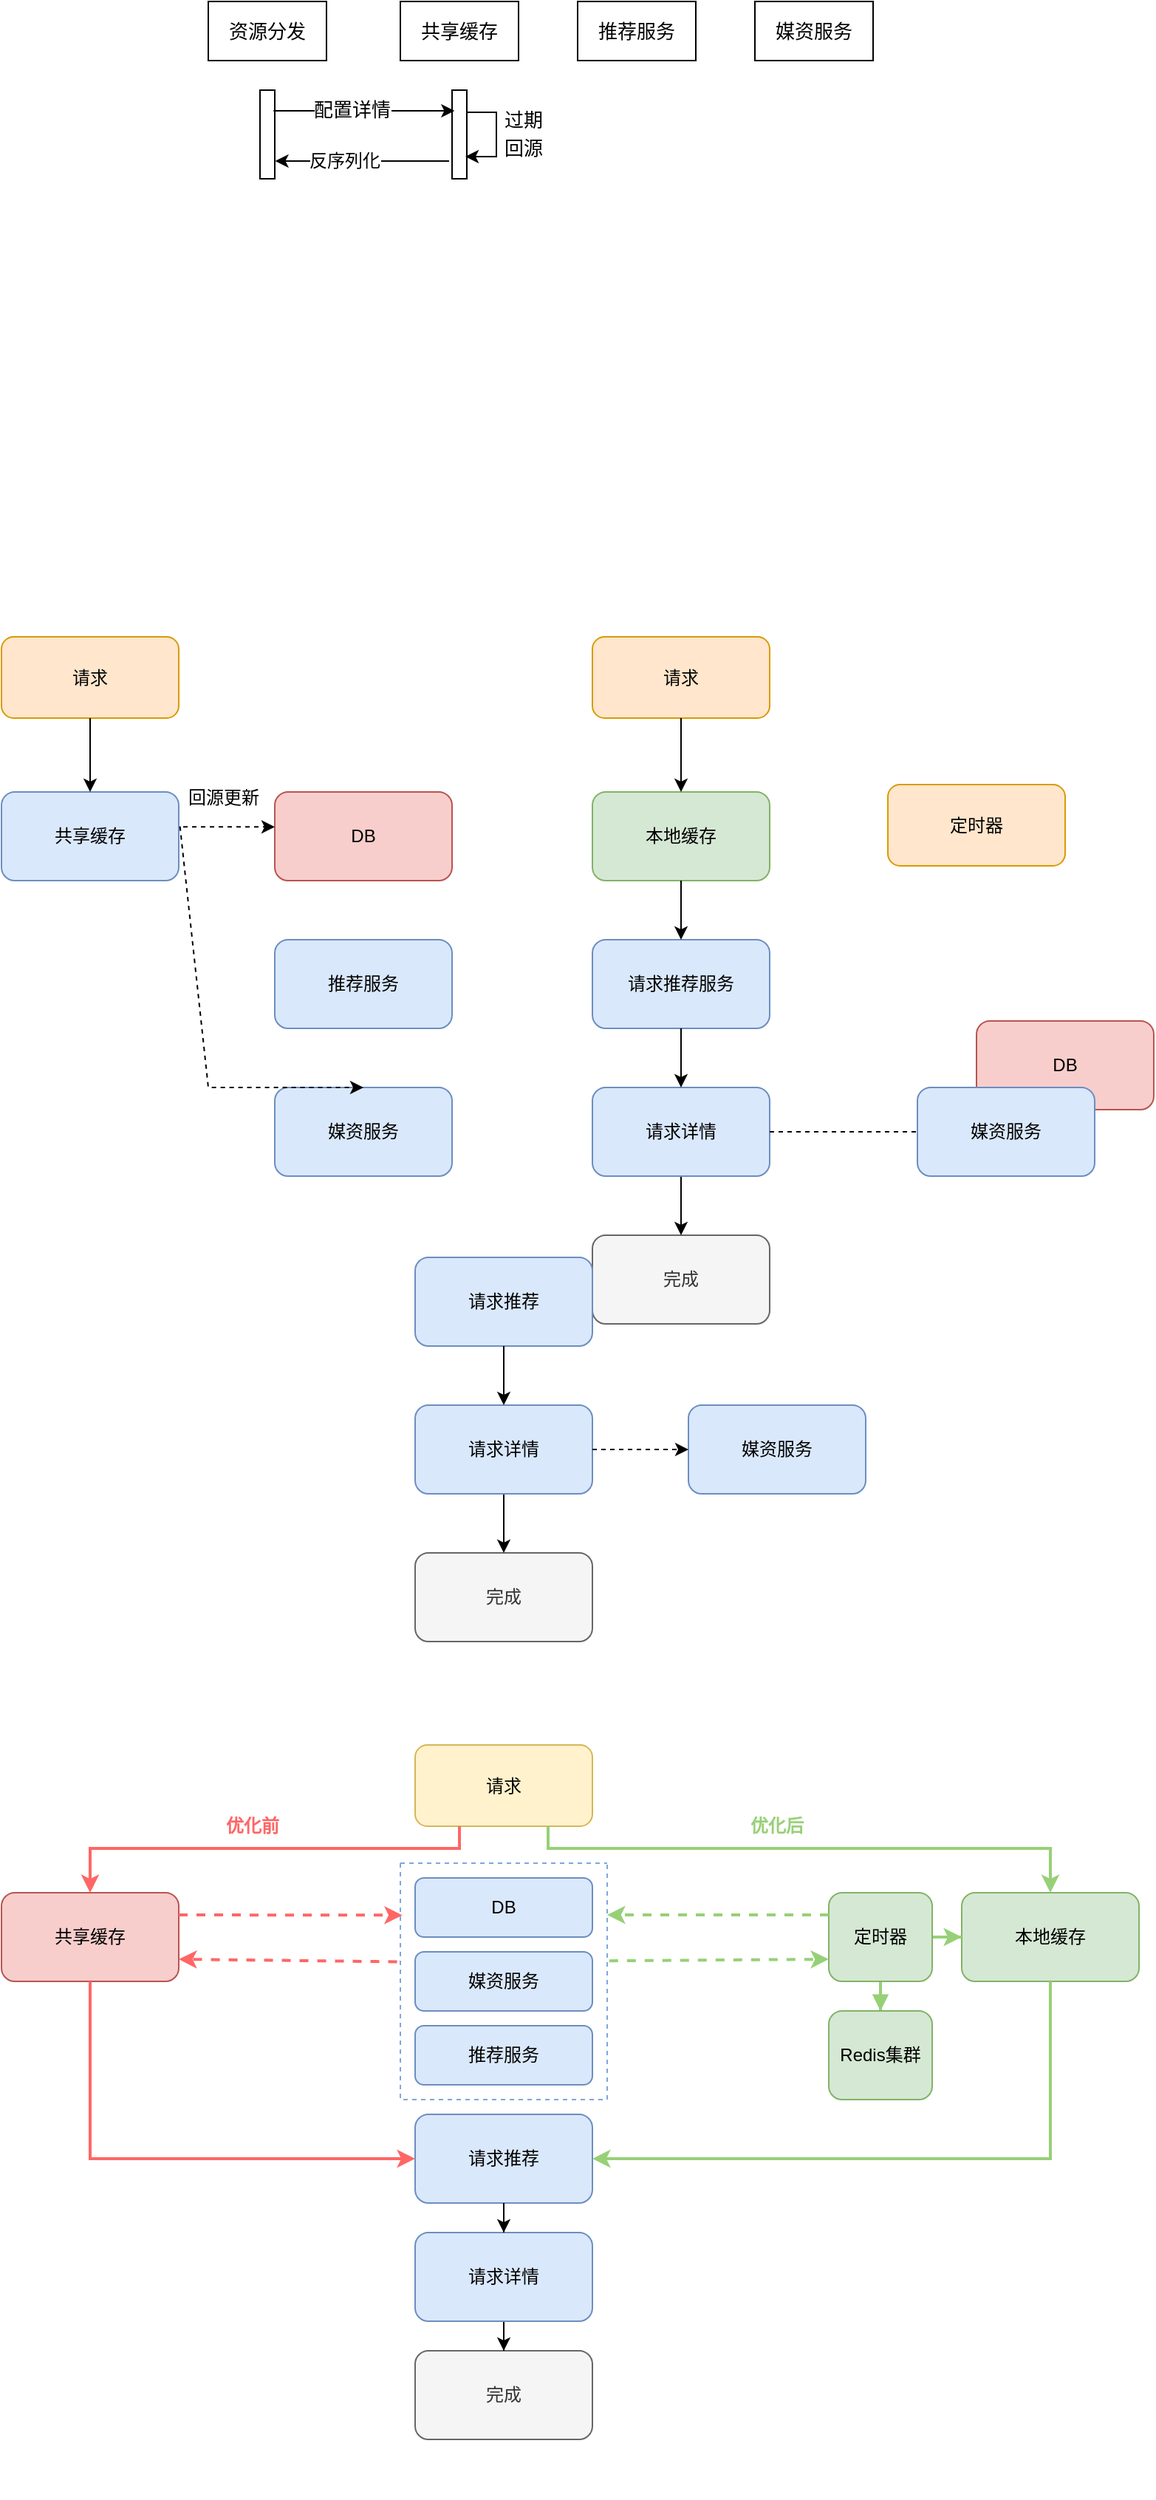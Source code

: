 <mxfile version="20.6.2" type="github">
  <diagram id="reFP6C4L555bnypwzXP4" name="第 1 页">
    <mxGraphModel dx="862" dy="476" grid="1" gridSize="10" guides="1" tooltips="1" connect="1" arrows="1" fold="1" page="1" pageScale="1" pageWidth="827" pageHeight="1169" math="0" shadow="0">
      <root>
        <mxCell id="0" />
        <mxCell id="1" parent="0" />
        <mxCell id="zYq9X8G2UtDYo9-ewB3V-116" value="请求" style="rounded=1;whiteSpace=wrap;html=1;fontSize=12;fillColor=#ffe6cc;strokeColor=#d79b00;" vertex="1" parent="1">
          <mxGeometry x="440" y="560" width="120" height="55" as="geometry" />
        </mxCell>
        <mxCell id="zYq9X8G2UtDYo9-ewB3V-117" value="本地缓存" style="rounded=1;whiteSpace=wrap;html=1;fontSize=12;fillColor=#d5e8d4;strokeColor=#82b366;" vertex="1" parent="1">
          <mxGeometry x="440" y="665" width="120" height="60" as="geometry" />
        </mxCell>
        <mxCell id="zYq9X8G2UtDYo9-ewB3V-118" value="" style="edgeStyle=orthogonalEdgeStyle;rounded=0;orthogonalLoop=1;jettySize=auto;html=1;fontSize=12;" edge="1" parent="1" source="zYq9X8G2UtDYo9-ewB3V-116" target="zYq9X8G2UtDYo9-ewB3V-117">
          <mxGeometry relative="1" as="geometry" />
        </mxCell>
        <mxCell id="zYq9X8G2UtDYo9-ewB3V-119" value="请求推荐服务" style="rounded=1;whiteSpace=wrap;html=1;fontSize=12;fillColor=#dae8fc;strokeColor=#6c8ebf;" vertex="1" parent="1">
          <mxGeometry x="440" y="765" width="120" height="60" as="geometry" />
        </mxCell>
        <mxCell id="zYq9X8G2UtDYo9-ewB3V-120" value="" style="edgeStyle=orthogonalEdgeStyle;rounded=0;orthogonalLoop=1;jettySize=auto;html=1;fontSize=12;" edge="1" parent="1" source="zYq9X8G2UtDYo9-ewB3V-117" target="zYq9X8G2UtDYo9-ewB3V-119">
          <mxGeometry relative="1" as="geometry" />
        </mxCell>
        <mxCell id="zYq9X8G2UtDYo9-ewB3V-123" value="完成" style="rounded=1;whiteSpace=wrap;html=1;fontSize=12;fillColor=#f5f5f5;fontColor=#333333;strokeColor=#666666;" vertex="1" parent="1">
          <mxGeometry x="440" y="965" width="120" height="60" as="geometry" />
        </mxCell>
        <mxCell id="zYq9X8G2UtDYo9-ewB3V-124" value="" style="edgeStyle=orthogonalEdgeStyle;rounded=0;orthogonalLoop=1;jettySize=auto;html=1;fontSize=12;" edge="1" parent="1" source="zYq9X8G2UtDYo9-ewB3V-125" target="zYq9X8G2UtDYo9-ewB3V-123">
          <mxGeometry relative="1" as="geometry" />
        </mxCell>
        <mxCell id="zYq9X8G2UtDYo9-ewB3V-125" value="请求详情" style="rounded=1;whiteSpace=wrap;html=1;fontSize=12;fillColor=#dae8fc;strokeColor=#6c8ebf;" vertex="1" parent="1">
          <mxGeometry x="440" y="865" width="120" height="60" as="geometry" />
        </mxCell>
        <mxCell id="zYq9X8G2UtDYo9-ewB3V-129" value="" style="edgeStyle=orthogonalEdgeStyle;rounded=0;orthogonalLoop=1;jettySize=auto;html=1;fontSize=12;" edge="1" parent="1" source="zYq9X8G2UtDYo9-ewB3V-119" target="zYq9X8G2UtDYo9-ewB3V-125">
          <mxGeometry relative="1" as="geometry" />
        </mxCell>
        <mxCell id="zYq9X8G2UtDYo9-ewB3V-130" value="" style="endArrow=classic;html=1;rounded=0;dashed=1;fontSize=12;exitX=1;exitY=0.5;exitDx=0;exitDy=0;entryX=0.5;entryY=1;entryDx=0;entryDy=0;" edge="1" parent="1" source="zYq9X8G2UtDYo9-ewB3V-125">
          <mxGeometry width="50" height="50" relative="1" as="geometry">
            <mxPoint x="550" y="765" as="sourcePoint" />
            <mxPoint x="720" y="925" as="targetPoint" />
            <Array as="points">
              <mxPoint x="685" y="895" />
            </Array>
          </mxGeometry>
        </mxCell>
        <mxCell id="zYq9X8G2UtDYo9-ewB3V-147" value="定时器" style="rounded=1;whiteSpace=wrap;html=1;fontSize=12;fillColor=#ffe6cc;strokeColor=#d79b00;" vertex="1" parent="1">
          <mxGeometry x="640" y="660" width="120" height="55" as="geometry" />
        </mxCell>
        <mxCell id="zYq9X8G2UtDYo9-ewB3V-85" value="请求" style="rounded=1;whiteSpace=wrap;html=1;fontSize=12;fillColor=#ffe6cc;strokeColor=#d79b00;" vertex="1" parent="1">
          <mxGeometry x="40" y="560" width="120" height="55" as="geometry" />
        </mxCell>
        <mxCell id="zYq9X8G2UtDYo9-ewB3V-86" value="共享缓存" style="rounded=1;whiteSpace=wrap;html=1;fontSize=12;fillColor=#dae8fc;strokeColor=#6c8ebf;" vertex="1" parent="1">
          <mxGeometry x="40" y="665" width="120" height="60" as="geometry" />
        </mxCell>
        <mxCell id="zYq9X8G2UtDYo9-ewB3V-92" value="" style="edgeStyle=orthogonalEdgeStyle;rounded=0;orthogonalLoop=1;jettySize=auto;html=1;fontSize=12;" edge="1" parent="1" source="zYq9X8G2UtDYo9-ewB3V-85" target="zYq9X8G2UtDYo9-ewB3V-86">
          <mxGeometry relative="1" as="geometry" />
        </mxCell>
        <mxCell id="zYq9X8G2UtDYo9-ewB3V-88" value="DB" style="rounded=1;whiteSpace=wrap;html=1;fontSize=12;fillColor=#f8cecc;strokeColor=#b85450;" vertex="1" parent="1">
          <mxGeometry x="225" y="665" width="120" height="60" as="geometry" />
        </mxCell>
        <mxCell id="zYq9X8G2UtDYo9-ewB3V-89" value="媒资服务" style="rounded=1;whiteSpace=wrap;html=1;fontSize=12;fillColor=#dae8fc;strokeColor=#6c8ebf;" vertex="1" parent="1">
          <mxGeometry x="225" y="865" width="120" height="60" as="geometry" />
        </mxCell>
        <mxCell id="zYq9X8G2UtDYo9-ewB3V-107" value="&lt;font style=&quot;font-size: 12px; font-weight: normal;&quot;&gt;回源更新&lt;/font&gt;" style="text;strokeColor=none;fillColor=none;html=1;fontSize=24;fontStyle=1;verticalAlign=middle;align=center;" vertex="1" parent="1">
          <mxGeometry x="140" y="645" width="100" height="40" as="geometry" />
        </mxCell>
        <mxCell id="zYq9X8G2UtDYo9-ewB3V-111" value="" style="endArrow=classic;html=1;rounded=0;fontSize=12;exitX=1.007;exitY=0.389;exitDx=0;exitDy=0;exitPerimeter=0;entryX=0.5;entryY=0;entryDx=0;entryDy=0;dashed=1;" edge="1" parent="1" source="zYq9X8G2UtDYo9-ewB3V-86" target="zYq9X8G2UtDYo9-ewB3V-89">
          <mxGeometry width="50" height="50" relative="1" as="geometry">
            <mxPoint x="170.72" y="747.16" as="sourcePoint" />
            <mxPoint x="240.04" y="747.16" as="targetPoint" />
            <Array as="points">
              <mxPoint x="180" y="865" />
            </Array>
          </mxGeometry>
        </mxCell>
        <mxCell id="zYq9X8G2UtDYo9-ewB3V-151" value="" style="endArrow=classic;html=1;rounded=0;dashed=1;fontSize=12;exitX=1.025;exitY=0.394;exitDx=0;exitDy=0;exitPerimeter=0;entryX=0;entryY=0.394;entryDx=0;entryDy=0;entryPerimeter=0;" edge="1" parent="1" source="zYq9X8G2UtDYo9-ewB3V-86" target="zYq9X8G2UtDYo9-ewB3V-88">
          <mxGeometry width="50" height="50" relative="1" as="geometry">
            <mxPoint x="175" y="735" as="sourcePoint" />
            <mxPoint x="225" y="685" as="targetPoint" />
          </mxGeometry>
        </mxCell>
        <mxCell id="zYq9X8G2UtDYo9-ewB3V-153" value="DB" style="rounded=1;whiteSpace=wrap;html=1;fontSize=12;fillColor=#f8cecc;strokeColor=#b85450;" vertex="1" parent="1">
          <mxGeometry x="700" y="820" width="120" height="60" as="geometry" />
        </mxCell>
        <mxCell id="zYq9X8G2UtDYo9-ewB3V-154" value="推荐服务" style="rounded=1;whiteSpace=wrap;html=1;fontSize=12;fillColor=#dae8fc;strokeColor=#6c8ebf;" vertex="1" parent="1">
          <mxGeometry x="225" y="765" width="120" height="60" as="geometry" />
        </mxCell>
        <mxCell id="zYq9X8G2UtDYo9-ewB3V-155" value="" style="group" vertex="1" connectable="0" parent="1">
          <mxGeometry x="320" y="980" width="120" height="260" as="geometry" />
        </mxCell>
        <mxCell id="zYq9X8G2UtDYo9-ewB3V-87" value="请求推荐" style="rounded=1;whiteSpace=wrap;html=1;fontSize=12;fillColor=#dae8fc;strokeColor=#6c8ebf;" vertex="1" parent="zYq9X8G2UtDYo9-ewB3V-155">
          <mxGeometry width="120" height="60" as="geometry" />
        </mxCell>
        <mxCell id="zYq9X8G2UtDYo9-ewB3V-91" value="完成" style="rounded=1;whiteSpace=wrap;html=1;fontSize=12;fillColor=#f5f5f5;fontColor=#333333;strokeColor=#666666;" vertex="1" parent="zYq9X8G2UtDYo9-ewB3V-155">
          <mxGeometry y="200" width="120" height="60" as="geometry" />
        </mxCell>
        <mxCell id="zYq9X8G2UtDYo9-ewB3V-98" value="" style="edgeStyle=orthogonalEdgeStyle;rounded=0;orthogonalLoop=1;jettySize=auto;html=1;fontSize=12;" edge="1" parent="zYq9X8G2UtDYo9-ewB3V-155" source="zYq9X8G2UtDYo9-ewB3V-96" target="zYq9X8G2UtDYo9-ewB3V-91">
          <mxGeometry relative="1" as="geometry" />
        </mxCell>
        <mxCell id="zYq9X8G2UtDYo9-ewB3V-96" value="请求详情" style="rounded=1;whiteSpace=wrap;html=1;fontSize=12;fillColor=#dae8fc;strokeColor=#6c8ebf;" vertex="1" parent="zYq9X8G2UtDYo9-ewB3V-155">
          <mxGeometry y="100" width="120" height="60" as="geometry" />
        </mxCell>
        <mxCell id="zYq9X8G2UtDYo9-ewB3V-97" value="" style="edgeStyle=orthogonalEdgeStyle;rounded=0;orthogonalLoop=1;jettySize=auto;html=1;fontSize=12;" edge="1" parent="zYq9X8G2UtDYo9-ewB3V-155" source="zYq9X8G2UtDYo9-ewB3V-87" target="zYq9X8G2UtDYo9-ewB3V-96">
          <mxGeometry relative="1" as="geometry" />
        </mxCell>
        <mxCell id="zYq9X8G2UtDYo9-ewB3V-158" value="媒资服务" style="rounded=1;whiteSpace=wrap;html=1;fontSize=12;fillColor=#dae8fc;strokeColor=#6c8ebf;" vertex="1" parent="1">
          <mxGeometry x="660" y="865" width="120" height="60" as="geometry" />
        </mxCell>
        <mxCell id="zYq9X8G2UtDYo9-ewB3V-159" value="媒资服务" style="rounded=1;whiteSpace=wrap;html=1;fontSize=12;fillColor=#dae8fc;strokeColor=#6c8ebf;" vertex="1" parent="1">
          <mxGeometry x="505" y="1080" width="120" height="60" as="geometry" />
        </mxCell>
        <mxCell id="zYq9X8G2UtDYo9-ewB3V-160" value="" style="edgeStyle=orthogonalEdgeStyle;rounded=0;orthogonalLoop=1;jettySize=auto;html=1;dashed=1;fontSize=12;" edge="1" parent="1" source="zYq9X8G2UtDYo9-ewB3V-96" target="zYq9X8G2UtDYo9-ewB3V-159">
          <mxGeometry relative="1" as="geometry" />
        </mxCell>
        <mxCell id="zYq9X8G2UtDYo9-ewB3V-161" value="" style="group" vertex="1" connectable="0" parent="1">
          <mxGeometry x="180" y="130" width="450" height="120" as="geometry" />
        </mxCell>
        <mxCell id="zYq9X8G2UtDYo9-ewB3V-59" value="资源分发" style="rounded=0;whiteSpace=wrap;html=1;fontSize=13;" vertex="1" parent="zYq9X8G2UtDYo9-ewB3V-161">
          <mxGeometry width="80" height="40" as="geometry" />
        </mxCell>
        <mxCell id="zYq9X8G2UtDYo9-ewB3V-61" value="共享缓存" style="rounded=0;whiteSpace=wrap;html=1;fontSize=13;" vertex="1" parent="zYq9X8G2UtDYo9-ewB3V-161">
          <mxGeometry x="130" width="80" height="40" as="geometry" />
        </mxCell>
        <mxCell id="zYq9X8G2UtDYo9-ewB3V-62" value="推荐服务" style="rounded=0;whiteSpace=wrap;html=1;fontSize=13;" vertex="1" parent="zYq9X8G2UtDYo9-ewB3V-161">
          <mxGeometry x="250" width="80" height="40" as="geometry" />
        </mxCell>
        <mxCell id="zYq9X8G2UtDYo9-ewB3V-63" value="" style="rounded=0;whiteSpace=wrap;html=1;fontSize=13;" vertex="1" parent="zYq9X8G2UtDYo9-ewB3V-161">
          <mxGeometry x="35" y="60" width="10" height="60" as="geometry" />
        </mxCell>
        <mxCell id="zYq9X8G2UtDYo9-ewB3V-67" value="媒资服务" style="rounded=0;whiteSpace=wrap;html=1;fontSize=13;" vertex="1" parent="zYq9X8G2UtDYo9-ewB3V-161">
          <mxGeometry x="370" width="80" height="40" as="geometry" />
        </mxCell>
        <mxCell id="zYq9X8G2UtDYo9-ewB3V-68" value="" style="rounded=0;whiteSpace=wrap;html=1;fontSize=13;" vertex="1" parent="zYq9X8G2UtDYo9-ewB3V-161">
          <mxGeometry x="165" y="60" width="10" height="60" as="geometry" />
        </mxCell>
        <mxCell id="zYq9X8G2UtDYo9-ewB3V-69" value="" style="endArrow=classic;html=1;rounded=0;fontSize=12;exitX=0.917;exitY=0.167;exitDx=0;exitDy=0;exitPerimeter=0;entryX=0.167;entryY=0.167;entryDx=0;entryDy=0;entryPerimeter=0;" edge="1" parent="zYq9X8G2UtDYo9-ewB3V-161">
          <mxGeometry width="50" height="50" relative="1" as="geometry">
            <mxPoint x="44.17" y="74.02" as="sourcePoint" />
            <mxPoint x="166.67" y="74.02" as="targetPoint" />
          </mxGeometry>
        </mxCell>
        <mxCell id="zYq9X8G2UtDYo9-ewB3V-70" value="配置详情" style="edgeLabel;html=1;align=center;verticalAlign=middle;resizable=0;points=[];fontSize=13;" vertex="1" connectable="0" parent="zYq9X8G2UtDYo9-ewB3V-69">
          <mxGeometry x="-0.143" y="1" relative="1" as="geometry">
            <mxPoint as="offset" />
          </mxGeometry>
        </mxCell>
        <mxCell id="zYq9X8G2UtDYo9-ewB3V-71" value="" style="shape=partialRectangle;whiteSpace=wrap;html=1;bottom=1;right=1;left=1;top=0;fillColor=none;routingCenterX=-0.5;fontSize=13;direction=north;" vertex="1" parent="zYq9X8G2UtDYo9-ewB3V-161">
          <mxGeometry x="175" y="75" width="20" height="30" as="geometry" />
        </mxCell>
        <mxCell id="zYq9X8G2UtDYo9-ewB3V-74" value="&lt;p style=&quot;line-height: 60%;&quot;&gt;&lt;span style=&quot;font-weight: normal;&quot;&gt;&lt;font style=&quot;font-size: 13px;&quot;&gt;过期&lt;br&gt;回源&lt;/font&gt;&lt;/span&gt;&lt;/p&gt;" style="text;strokeColor=none;fillColor=none;html=1;fontSize=24;fontStyle=1;verticalAlign=middle;align=center;" vertex="1" parent="zYq9X8G2UtDYo9-ewB3V-161">
          <mxGeometry x="163" y="68" width="100" height="40" as="geometry" />
        </mxCell>
        <mxCell id="zYq9X8G2UtDYo9-ewB3V-76" value="" style="endArrow=classic;html=1;rounded=0;fontSize=12;" edge="1" parent="zYq9X8G2UtDYo9-ewB3V-161">
          <mxGeometry width="50" height="50" relative="1" as="geometry">
            <mxPoint x="189" y="105" as="sourcePoint" />
            <mxPoint x="174" y="105" as="targetPoint" />
          </mxGeometry>
        </mxCell>
        <mxCell id="zYq9X8G2UtDYo9-ewB3V-78" value="" style="endArrow=classic;html=1;rounded=0;fontSize=12;exitX=0;exitY=1;exitDx=0;exitDy=0;entryX=1.028;entryY=0.799;entryDx=0;entryDy=0;entryPerimeter=0;" edge="1" parent="zYq9X8G2UtDYo9-ewB3V-161" source="zYq9X8G2UtDYo9-ewB3V-74" target="zYq9X8G2UtDYo9-ewB3V-63">
          <mxGeometry width="50" height="50" relative="1" as="geometry">
            <mxPoint x="100" y="110" as="sourcePoint" />
            <mxPoint x="70" y="110" as="targetPoint" />
          </mxGeometry>
        </mxCell>
        <mxCell id="zYq9X8G2UtDYo9-ewB3V-79" value="反序列化" style="edgeLabel;html=1;align=center;verticalAlign=middle;resizable=0;points=[];fontSize=12;" vertex="1" connectable="0" parent="zYq9X8G2UtDYo9-ewB3V-78">
          <mxGeometry x="0.206" relative="1" as="geometry">
            <mxPoint as="offset" />
          </mxGeometry>
        </mxCell>
        <mxCell id="zYq9X8G2UtDYo9-ewB3V-162" value="请求" style="rounded=1;whiteSpace=wrap;html=1;fontSize=12;fillColor=#fff2cc;strokeColor=#d6b656;" vertex="1" parent="1">
          <mxGeometry x="320" y="1310" width="120" height="55" as="geometry" />
        </mxCell>
        <mxCell id="zYq9X8G2UtDYo9-ewB3V-163" value="共享缓存" style="rounded=1;whiteSpace=wrap;html=1;fontSize=12;fillColor=#f8cecc;strokeColor=#b85450;" vertex="1" parent="1">
          <mxGeometry x="40" y="1410" width="120" height="60" as="geometry" />
        </mxCell>
        <mxCell id="zYq9X8G2UtDYo9-ewB3V-164" value="本地缓存" style="rounded=1;whiteSpace=wrap;html=1;fontSize=12;fillColor=#d5e8d4;strokeColor=#82b366;" vertex="1" parent="1">
          <mxGeometry x="690" y="1410" width="120" height="60" as="geometry" />
        </mxCell>
        <mxCell id="zYq9X8G2UtDYo9-ewB3V-188" value="" style="edgeStyle=orthogonalEdgeStyle;rounded=0;orthogonalLoop=1;jettySize=auto;html=1;strokeColor=#97D077;strokeWidth=2;fontSize=12;endArrow=classic;endFill=1;" edge="1" parent="1" source="zYq9X8G2UtDYo9-ewB3V-165" target="zYq9X8G2UtDYo9-ewB3V-164">
          <mxGeometry relative="1" as="geometry" />
        </mxCell>
        <mxCell id="zYq9X8G2UtDYo9-ewB3V-199" value="" style="edgeStyle=orthogonalEdgeStyle;rounded=0;orthogonalLoop=1;jettySize=auto;html=1;strokeColor=#97D077;strokeWidth=2;fontSize=12;endArrow=block;endFill=1;" edge="1" parent="1" source="zYq9X8G2UtDYo9-ewB3V-165" target="zYq9X8G2UtDYo9-ewB3V-197">
          <mxGeometry relative="1" as="geometry" />
        </mxCell>
        <mxCell id="zYq9X8G2UtDYo9-ewB3V-165" value="定时器" style="rounded=1;whiteSpace=wrap;html=1;fontSize=12;fillColor=#d5e8d4;strokeColor=#82b366;" vertex="1" parent="1">
          <mxGeometry x="600" y="1410" width="70" height="60" as="geometry" />
        </mxCell>
        <mxCell id="zYq9X8G2UtDYo9-ewB3V-176" value="" style="group" vertex="1" connectable="0" parent="1">
          <mxGeometry x="320" y="1560" width="120" height="260" as="geometry" />
        </mxCell>
        <mxCell id="zYq9X8G2UtDYo9-ewB3V-177" value="请求推荐" style="rounded=1;whiteSpace=wrap;html=1;fontSize=12;fillColor=#dae8fc;strokeColor=#6c8ebf;" vertex="1" parent="zYq9X8G2UtDYo9-ewB3V-176">
          <mxGeometry width="120" height="60" as="geometry" />
        </mxCell>
        <mxCell id="zYq9X8G2UtDYo9-ewB3V-178" value="完成" style="rounded=1;whiteSpace=wrap;html=1;fontSize=12;fillColor=#f5f5f5;fontColor=#333333;strokeColor=#666666;" vertex="1" parent="zYq9X8G2UtDYo9-ewB3V-176">
          <mxGeometry y="160" width="120" height="60" as="geometry" />
        </mxCell>
        <mxCell id="zYq9X8G2UtDYo9-ewB3V-179" value="" style="edgeStyle=orthogonalEdgeStyle;rounded=0;orthogonalLoop=1;jettySize=auto;html=1;fontSize=12;" edge="1" parent="zYq9X8G2UtDYo9-ewB3V-176" source="zYq9X8G2UtDYo9-ewB3V-180" target="zYq9X8G2UtDYo9-ewB3V-178">
          <mxGeometry relative="1" as="geometry" />
        </mxCell>
        <mxCell id="zYq9X8G2UtDYo9-ewB3V-180" value="请求详情" style="rounded=1;whiteSpace=wrap;html=1;fontSize=12;fillColor=#dae8fc;strokeColor=#6c8ebf;" vertex="1" parent="zYq9X8G2UtDYo9-ewB3V-176">
          <mxGeometry y="80" width="120" height="60" as="geometry" />
        </mxCell>
        <mxCell id="zYq9X8G2UtDYo9-ewB3V-181" value="" style="edgeStyle=orthogonalEdgeStyle;rounded=0;orthogonalLoop=1;jettySize=auto;html=1;fontSize=12;" edge="1" parent="zYq9X8G2UtDYo9-ewB3V-176" source="zYq9X8G2UtDYo9-ewB3V-177" target="zYq9X8G2UtDYo9-ewB3V-180">
          <mxGeometry relative="1" as="geometry" />
        </mxCell>
        <mxCell id="zYq9X8G2UtDYo9-ewB3V-183" value="" style="swimlane;startSize=0;fontSize=12;dashed=1;container=0;strokeColor=#7EA6E0;" vertex="1" parent="1">
          <mxGeometry x="310" y="1390" width="140" height="160" as="geometry" />
        </mxCell>
        <mxCell id="zYq9X8G2UtDYo9-ewB3V-185" value="" style="endArrow=classic;html=1;rounded=0;fontSize=12;exitX=0.25;exitY=1;exitDx=0;exitDy=0;entryX=0.5;entryY=0;entryDx=0;entryDy=0;strokeColor=#FF6666;strokeWidth=2;endFill=1;" edge="1" parent="1" source="zYq9X8G2UtDYo9-ewB3V-162" target="zYq9X8G2UtDYo9-ewB3V-163">
          <mxGeometry width="50" height="50" relative="1" as="geometry">
            <mxPoint x="330" y="1500" as="sourcePoint" />
            <mxPoint x="380" y="1450" as="targetPoint" />
            <Array as="points">
              <mxPoint x="350" y="1380" />
              <mxPoint x="100" y="1380" />
            </Array>
          </mxGeometry>
        </mxCell>
        <mxCell id="zYq9X8G2UtDYo9-ewB3V-187" value="" style="endArrow=classic;html=1;rounded=0;strokeColor=#97D077;strokeWidth=2;fontSize=12;exitX=0.75;exitY=1;exitDx=0;exitDy=0;entryX=0.5;entryY=0;entryDx=0;entryDy=0;" edge="1" parent="1" source="zYq9X8G2UtDYo9-ewB3V-162" target="zYq9X8G2UtDYo9-ewB3V-164">
          <mxGeometry width="50" height="50" relative="1" as="geometry">
            <mxPoint x="330" y="1500" as="sourcePoint" />
            <mxPoint x="380" y="1450" as="targetPoint" />
            <Array as="points">
              <mxPoint x="410" y="1380" />
              <mxPoint x="750" y="1380" />
            </Array>
          </mxGeometry>
        </mxCell>
        <mxCell id="zYq9X8G2UtDYo9-ewB3V-189" value="" style="endArrow=classic;html=1;rounded=0;strokeColor=#FF6666;strokeWidth=2;fontSize=12;exitX=1;exitY=0.25;exitDx=0;exitDy=0;dashed=1;entryX=0.01;entryY=0.22;entryDx=0;entryDy=0;entryPerimeter=0;" edge="1" parent="1" source="zYq9X8G2UtDYo9-ewB3V-163" target="zYq9X8G2UtDYo9-ewB3V-183">
          <mxGeometry width="50" height="50" relative="1" as="geometry">
            <mxPoint x="400" y="1510" as="sourcePoint" />
            <mxPoint x="220" y="1425" as="targetPoint" />
          </mxGeometry>
        </mxCell>
        <mxCell id="zYq9X8G2UtDYo9-ewB3V-190" value="" style="endArrow=classic;html=1;rounded=0;strokeColor=#FF6666;strokeWidth=2;fontSize=12;exitX=-0.016;exitY=0.417;exitDx=0;exitDy=0;dashed=1;entryX=1;entryY=0.75;entryDx=0;entryDy=0;exitPerimeter=0;" edge="1" parent="1" source="zYq9X8G2UtDYo9-ewB3V-183" target="zYq9X8G2UtDYo9-ewB3V-163">
          <mxGeometry width="50" height="50" relative="1" as="geometry">
            <mxPoint x="170" y="1435.0" as="sourcePoint" />
            <mxPoint x="230" y="1435.0" as="targetPoint" />
          </mxGeometry>
        </mxCell>
        <mxCell id="zYq9X8G2UtDYo9-ewB3V-192" value="" style="endArrow=classic;html=1;rounded=0;dashed=1;strokeColor=#97D077;strokeWidth=2;fontSize=12;exitX=0;exitY=0.25;exitDx=0;exitDy=0;" edge="1" parent="1" source="zYq9X8G2UtDYo9-ewB3V-165">
          <mxGeometry width="50" height="50" relative="1" as="geometry">
            <mxPoint x="400" y="1510" as="sourcePoint" />
            <mxPoint x="450" y="1425" as="targetPoint" />
          </mxGeometry>
        </mxCell>
        <mxCell id="zYq9X8G2UtDYo9-ewB3V-193" value="" style="endArrow=classic;html=1;rounded=0;dashed=1;strokeColor=#97D077;strokeWidth=2;fontSize=12;entryX=0;entryY=0.75;entryDx=0;entryDy=0;exitX=1.01;exitY=0.413;exitDx=0;exitDy=0;exitPerimeter=0;" edge="1" parent="1" source="zYq9X8G2UtDYo9-ewB3V-183" target="zYq9X8G2UtDYo9-ewB3V-165">
          <mxGeometry width="50" height="50" relative="1" as="geometry">
            <mxPoint x="610" y="1435.0" as="sourcePoint" />
            <mxPoint x="550.0" y="1435.0" as="targetPoint" />
          </mxGeometry>
        </mxCell>
        <mxCell id="zYq9X8G2UtDYo9-ewB3V-194" value="" style="endArrow=classic;html=1;rounded=0;strokeColor=#97D077;strokeWidth=2;fontSize=12;exitX=0.5;exitY=1;exitDx=0;exitDy=0;entryX=1;entryY=0.5;entryDx=0;entryDy=0;" edge="1" parent="1" source="zYq9X8G2UtDYo9-ewB3V-164" target="zYq9X8G2UtDYo9-ewB3V-177">
          <mxGeometry width="50" height="50" relative="1" as="geometry">
            <mxPoint x="400" y="1590" as="sourcePoint" />
            <mxPoint x="450" y="1540" as="targetPoint" />
            <Array as="points">
              <mxPoint x="750" y="1590" />
            </Array>
          </mxGeometry>
        </mxCell>
        <mxCell id="zYq9X8G2UtDYo9-ewB3V-196" value="" style="endArrow=classic;html=1;rounded=0;strokeColor=#FF6666;strokeWidth=2;fontSize=12;exitX=0.5;exitY=1;exitDx=0;exitDy=0;entryX=0;entryY=0.5;entryDx=0;entryDy=0;" edge="1" parent="1" source="zYq9X8G2UtDYo9-ewB3V-163" target="zYq9X8G2UtDYo9-ewB3V-177">
          <mxGeometry width="50" height="50" relative="1" as="geometry">
            <mxPoint x="400" y="1510" as="sourcePoint" />
            <mxPoint x="250" y="1580" as="targetPoint" />
            <Array as="points">
              <mxPoint x="100" y="1590" />
            </Array>
          </mxGeometry>
        </mxCell>
        <mxCell id="zYq9X8G2UtDYo9-ewB3V-197" value="Redis集群" style="rounded=1;whiteSpace=wrap;html=1;fontSize=12;fillColor=#d5e8d4;strokeColor=#82b366;" vertex="1" parent="1">
          <mxGeometry x="600" y="1490" width="70" height="60" as="geometry" />
        </mxCell>
        <mxCell id="zYq9X8G2UtDYo9-ewB3V-200" value="优化前" style="text;html=1;strokeColor=none;fillColor=none;align=center;verticalAlign=middle;whiteSpace=wrap;rounded=0;dashed=1;fontSize=12;fontColor=#FF6666;fontStyle=1" vertex="1" parent="1">
          <mxGeometry x="180" y="1350" width="60" height="30" as="geometry" />
        </mxCell>
        <mxCell id="zYq9X8G2UtDYo9-ewB3V-201" value="优化后" style="text;html=1;strokeColor=none;fillColor=none;align=center;verticalAlign=middle;whiteSpace=wrap;rounded=0;dashed=1;fontSize=12;fontColor=#97D077;fontStyle=1" vertex="1" parent="1">
          <mxGeometry x="535" y="1350" width="60" height="30" as="geometry" />
        </mxCell>
        <mxCell id="zYq9X8G2UtDYo9-ewB3V-168" value="媒资服务" style="rounded=1;whiteSpace=wrap;html=1;fontSize=12;fillColor=#dae8fc;strokeColor=#6c8ebf;" vertex="1" parent="1">
          <mxGeometry x="320" y="1450" width="120" height="40" as="geometry" />
        </mxCell>
        <mxCell id="zYq9X8G2UtDYo9-ewB3V-166" value="DB" style="rounded=1;whiteSpace=wrap;html=1;fontSize=12;fillColor=#dae8fc;strokeColor=#6c8ebf;" vertex="1" parent="1">
          <mxGeometry x="320" y="1400" width="120" height="40" as="geometry" />
        </mxCell>
        <mxCell id="zYq9X8G2UtDYo9-ewB3V-167" value="推荐服务" style="rounded=1;whiteSpace=wrap;html=1;fontSize=12;fillColor=#dae8fc;strokeColor=#6c8ebf;" vertex="1" parent="1">
          <mxGeometry x="320" y="1500" width="120" height="40" as="geometry" />
        </mxCell>
      </root>
    </mxGraphModel>
  </diagram>
</mxfile>
